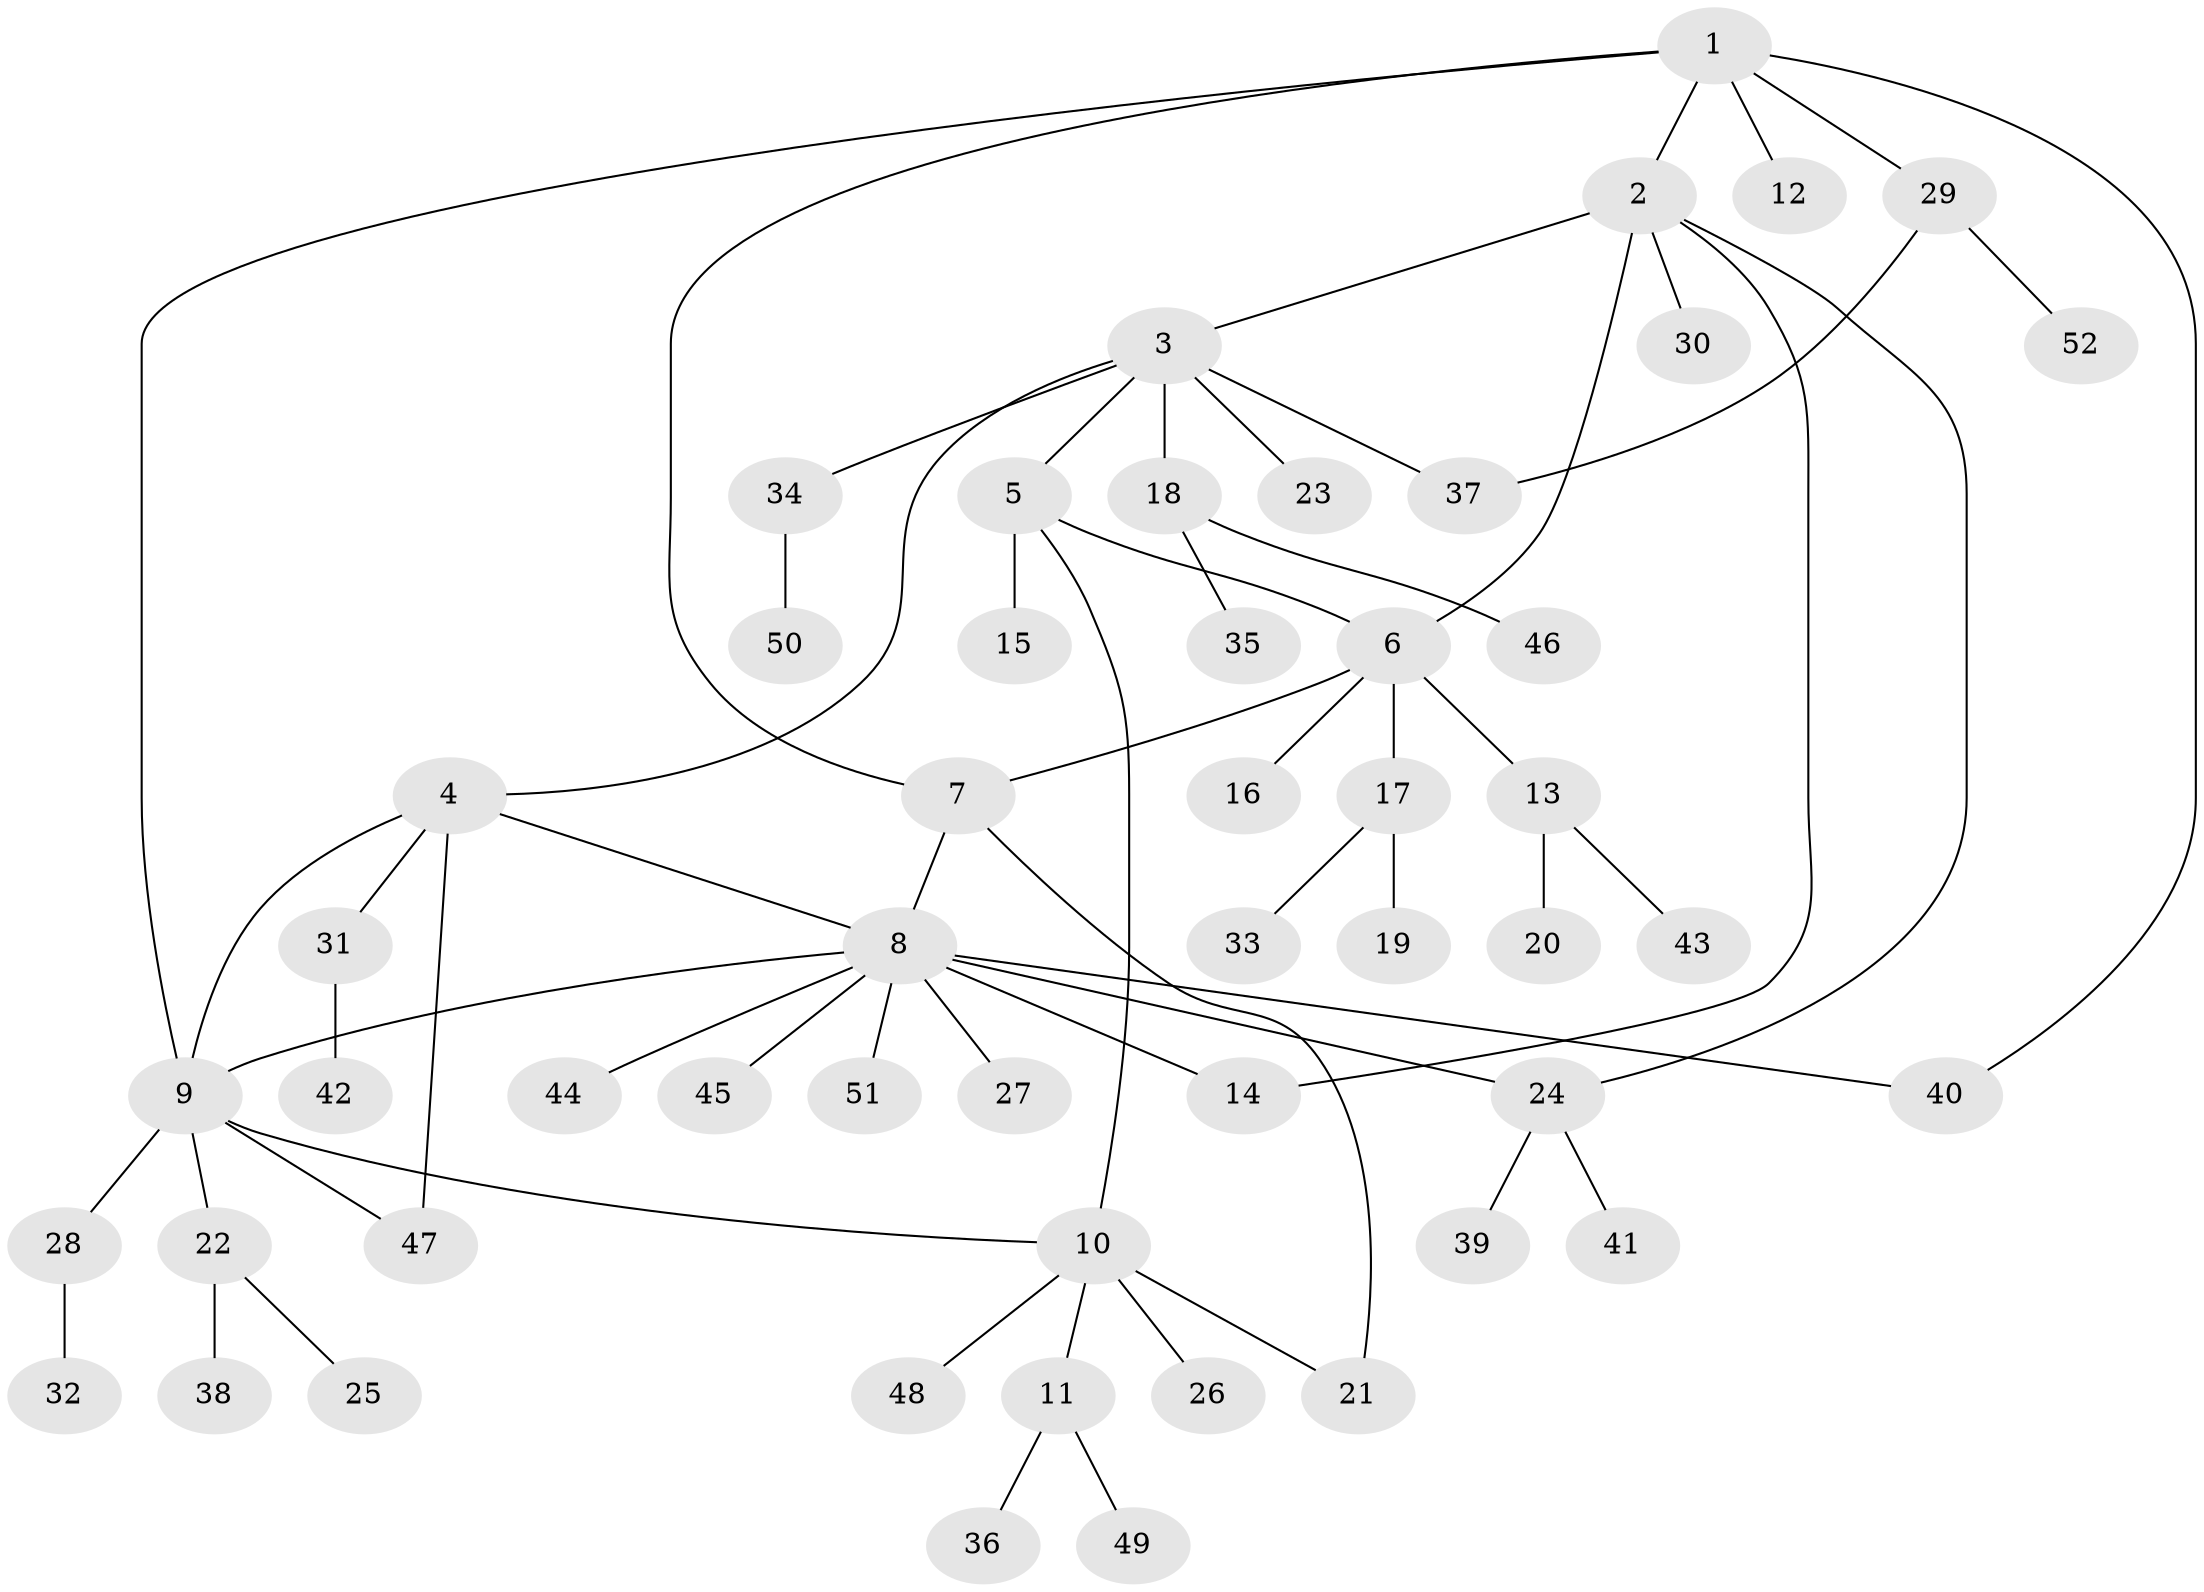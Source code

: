 // coarse degree distribution, {4: 0.09523809523809523, 5: 0.14285714285714285, 6: 0.047619047619047616, 7: 0.047619047619047616, 3: 0.09523809523809523, 1: 0.38095238095238093, 2: 0.19047619047619047}
// Generated by graph-tools (version 1.1) at 2025/52/03/04/25 22:52:32]
// undirected, 52 vertices, 63 edges
graph export_dot {
  node [color=gray90,style=filled];
  1;
  2;
  3;
  4;
  5;
  6;
  7;
  8;
  9;
  10;
  11;
  12;
  13;
  14;
  15;
  16;
  17;
  18;
  19;
  20;
  21;
  22;
  23;
  24;
  25;
  26;
  27;
  28;
  29;
  30;
  31;
  32;
  33;
  34;
  35;
  36;
  37;
  38;
  39;
  40;
  41;
  42;
  43;
  44;
  45;
  46;
  47;
  48;
  49;
  50;
  51;
  52;
  1 -- 2;
  1 -- 7;
  1 -- 9;
  1 -- 12;
  1 -- 29;
  1 -- 40;
  2 -- 3;
  2 -- 6;
  2 -- 14;
  2 -- 24;
  2 -- 30;
  3 -- 4;
  3 -- 5;
  3 -- 18;
  3 -- 23;
  3 -- 34;
  3 -- 37;
  4 -- 8;
  4 -- 9;
  4 -- 31;
  4 -- 47;
  5 -- 6;
  5 -- 10;
  5 -- 15;
  6 -- 7;
  6 -- 13;
  6 -- 16;
  6 -- 17;
  7 -- 8;
  7 -- 21;
  8 -- 9;
  8 -- 14;
  8 -- 24;
  8 -- 27;
  8 -- 40;
  8 -- 44;
  8 -- 45;
  8 -- 51;
  9 -- 10;
  9 -- 22;
  9 -- 28;
  9 -- 47;
  10 -- 11;
  10 -- 21;
  10 -- 26;
  10 -- 48;
  11 -- 36;
  11 -- 49;
  13 -- 20;
  13 -- 43;
  17 -- 19;
  17 -- 33;
  18 -- 35;
  18 -- 46;
  22 -- 25;
  22 -- 38;
  24 -- 39;
  24 -- 41;
  28 -- 32;
  29 -- 37;
  29 -- 52;
  31 -- 42;
  34 -- 50;
}
